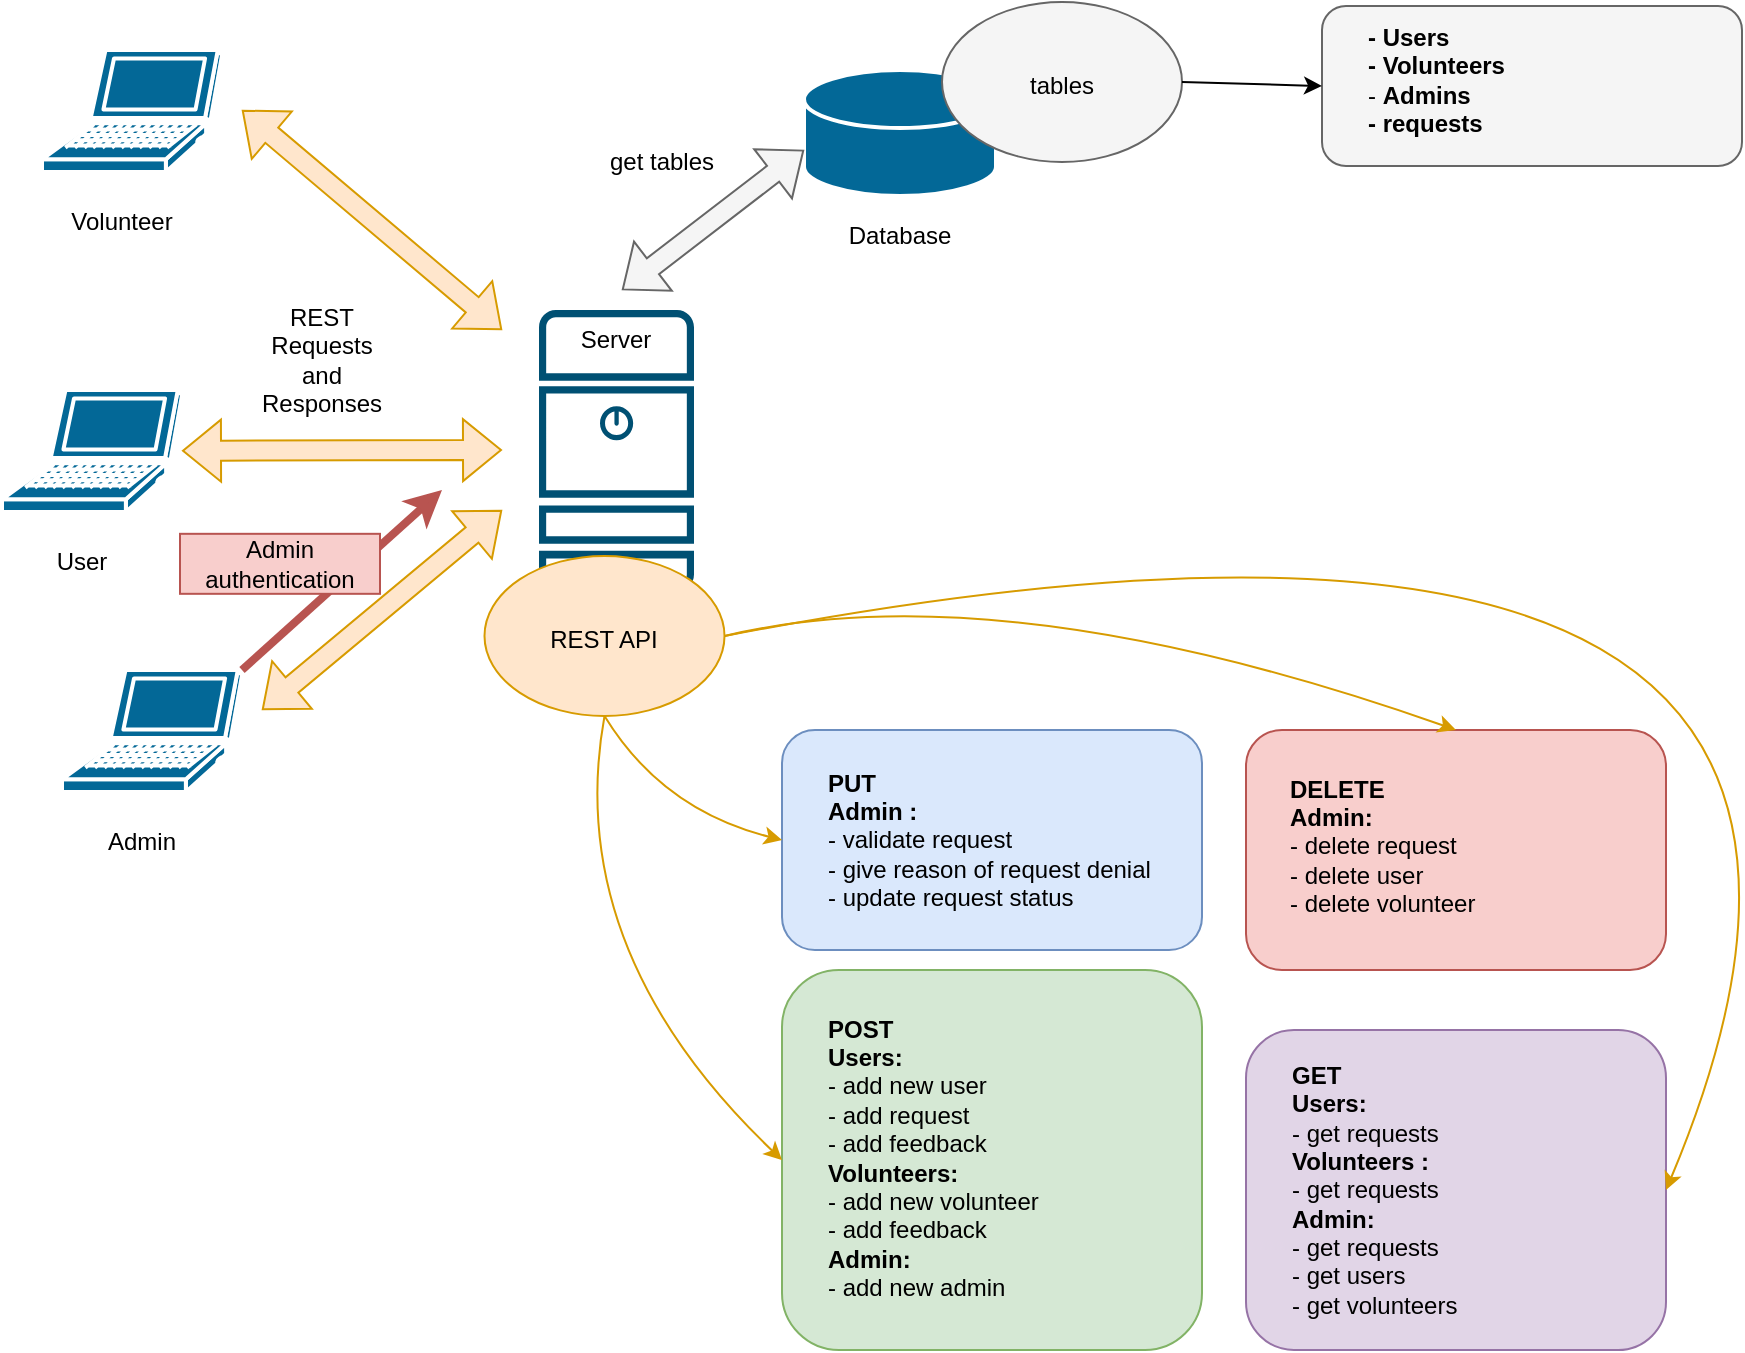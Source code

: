 <mxfile version="22.0.3" type="device">
  <diagram name="Página-1" id="gXFmd8Pl4dVpZkX6u5_r">
    <mxGraphModel dx="1323" dy="865" grid="1" gridSize="10" guides="1" tooltips="1" connect="1" arrows="1" fold="1" page="1" pageScale="1" pageWidth="827" pageHeight="1169" math="0" shadow="0">
      <root>
        <mxCell id="0" />
        <mxCell id="1" parent="0" />
        <mxCell id="BgC6ItMGSIDItKIl8nBi-3" value="" style="sketch=0;points=[[0.015,0.015,0],[0.985,0.015,0],[0.985,0.985,0],[0.015,0.985,0],[0.25,0,0],[0.5,0,0],[0.75,0,0],[1,0.25,0],[1,0.5,0],[1,0.75,0],[0.75,1,0],[0.5,1,0],[0.25,1,0],[0,0.75,0],[0,0.5,0],[0,0.25,0]];verticalLabelPosition=bottom;html=1;verticalAlign=top;aspect=fixed;align=center;pointerEvents=1;shape=mxgraph.cisco19.server;fillColor=#005073;strokeColor=none;" parent="1" vertex="1">
          <mxGeometry x="368.5" y="170" width="77.5" height="140.91" as="geometry" />
        </mxCell>
        <mxCell id="BgC6ItMGSIDItKIl8nBi-12" value="" style="ellipse;whiteSpace=wrap;html=1;fillColor=#ffe6cc;strokeColor=#d79b00;" parent="1" vertex="1">
          <mxGeometry x="341.25" y="293" width="120" height="80" as="geometry" />
        </mxCell>
        <mxCell id="BgC6ItMGSIDItKIl8nBi-2" value="" style="shape=mxgraph.cisco.computers_and_peripherals.laptop;sketch=0;html=1;pointerEvents=1;dashed=0;fillColor=#036897;strokeColor=#ffffff;strokeWidth=2;verticalLabelPosition=bottom;verticalAlign=top;align=center;outlineConnect=0;" parent="1" vertex="1">
          <mxGeometry x="100" y="210" width="90" height="61" as="geometry" />
        </mxCell>
        <mxCell id="BgC6ItMGSIDItKIl8nBi-5" value="User" style="text;html=1;strokeColor=none;fillColor=none;align=center;verticalAlign=middle;whiteSpace=wrap;rounded=0;" parent="1" vertex="1">
          <mxGeometry x="110" y="280.91" width="60" height="30" as="geometry" />
        </mxCell>
        <mxCell id="BgC6ItMGSIDItKIl8nBi-6" value="REST API" style="text;html=1;strokeColor=none;fillColor=none;align=center;verticalAlign=middle;whiteSpace=wrap;rounded=0;" parent="1" vertex="1">
          <mxGeometry x="371.25" y="320" width="60" height="30" as="geometry" />
        </mxCell>
        <mxCell id="BgC6ItMGSIDItKIl8nBi-7" value="" style="shape=mxgraph.cisco.computers_and_peripherals.laptop;sketch=0;html=1;pointerEvents=1;dashed=0;fillColor=#036897;strokeColor=#ffffff;strokeWidth=2;verticalLabelPosition=bottom;verticalAlign=top;align=center;outlineConnect=0;" parent="1" vertex="1">
          <mxGeometry x="120" y="40" width="90" height="61" as="geometry" />
        </mxCell>
        <mxCell id="BgC6ItMGSIDItKIl8nBi-8" value="Volunteer" style="text;html=1;strokeColor=none;fillColor=none;align=center;verticalAlign=middle;whiteSpace=wrap;rounded=0;" parent="1" vertex="1">
          <mxGeometry x="130" y="110.91" width="60" height="30" as="geometry" />
        </mxCell>
        <mxCell id="BgC6ItMGSIDItKIl8nBi-9" value="" style="shape=mxgraph.cisco.computers_and_peripherals.laptop;sketch=0;html=1;pointerEvents=1;dashed=0;fillColor=#036897;strokeColor=#ffffff;strokeWidth=2;verticalLabelPosition=bottom;verticalAlign=top;align=center;outlineConnect=0;" parent="1" vertex="1">
          <mxGeometry x="130" y="350" width="90" height="61" as="geometry" />
        </mxCell>
        <mxCell id="BgC6ItMGSIDItKIl8nBi-10" value="Admin" style="text;html=1;strokeColor=none;fillColor=none;align=center;verticalAlign=middle;whiteSpace=wrap;rounded=0;" parent="1" vertex="1">
          <mxGeometry x="140" y="420.91" width="60" height="30" as="geometry" />
        </mxCell>
        <mxCell id="BgC6ItMGSIDItKIl8nBi-17" value="" style="rounded=1;whiteSpace=wrap;html=1;fillColor=#dae8fc;strokeColor=#6c8ebf;" parent="1" vertex="1">
          <mxGeometry x="490" y="380" width="210" height="110" as="geometry" />
        </mxCell>
        <mxCell id="BgC6ItMGSIDItKIl8nBi-18" value="&lt;b&gt;PUT&lt;/b&gt;&amp;nbsp;&lt;br&gt;&lt;b&gt;Admin :&amp;nbsp;&lt;/b&gt;&amp;nbsp;&lt;br style=&quot;border-color: var(--border-color);&quot;&gt;- validate request&lt;br&gt;- give reason of request denial&amp;nbsp;&lt;br&gt;- update request status" style="text;html=1;strokeColor=none;fillColor=none;align=left;verticalAlign=middle;whiteSpace=wrap;rounded=0;" parent="1" vertex="1">
          <mxGeometry x="511" y="390.91" width="170" height="89.09" as="geometry" />
        </mxCell>
        <mxCell id="BgC6ItMGSIDItKIl8nBi-26" value="" style="shape=flexArrow;endArrow=classic;startArrow=classic;html=1;rounded=0;fillColor=#ffe6cc;strokeColor=#d79b00;" parent="1" source="BgC6ItMGSIDItKIl8nBi-2" edge="1">
          <mxGeometry width="100" height="100" relative="1" as="geometry">
            <mxPoint x="202" y="300" as="sourcePoint" />
            <mxPoint x="350" y="240" as="targetPoint" />
          </mxGeometry>
        </mxCell>
        <mxCell id="BgC6ItMGSIDItKIl8nBi-27" value="" style="shape=flexArrow;endArrow=classic;startArrow=classic;html=1;rounded=0;fillColor=#ffe6cc;strokeColor=#d79b00;" parent="1" edge="1">
          <mxGeometry width="100" height="100" relative="1" as="geometry">
            <mxPoint x="230" y="370" as="sourcePoint" />
            <mxPoint x="350" y="270" as="targetPoint" />
          </mxGeometry>
        </mxCell>
        <mxCell id="BgC6ItMGSIDItKIl8nBi-28" value="" style="shape=flexArrow;endArrow=classic;startArrow=classic;html=1;rounded=0;fillColor=#ffe6cc;strokeColor=#d79b00;" parent="1" edge="1">
          <mxGeometry width="100" height="100" relative="1" as="geometry">
            <mxPoint x="220" y="70" as="sourcePoint" />
            <mxPoint x="350" y="180" as="targetPoint" />
          </mxGeometry>
        </mxCell>
        <mxCell id="BgC6ItMGSIDItKIl8nBi-36" value="Database" style="text;html=1;strokeColor=none;fillColor=none;align=center;verticalAlign=middle;whiteSpace=wrap;rounded=0;" parent="1" vertex="1">
          <mxGeometry x="519" y="118" width="60" height="30" as="geometry" />
        </mxCell>
        <mxCell id="BgC6ItMGSIDItKIl8nBi-37" value="" style="shape=mxgraph.cisco.storage.relational_database;html=1;pointerEvents=1;dashed=0;fillColor=#036897;strokeColor=#ffffff;strokeWidth=2;verticalLabelPosition=bottom;verticalAlign=top;align=center;outlineConnect=0;" parent="1" vertex="1">
          <mxGeometry x="501" y="50" width="96" height="63" as="geometry" />
        </mxCell>
        <mxCell id="BgC6ItMGSIDItKIl8nBi-38" value="Server" style="text;html=1;strokeColor=none;fillColor=none;align=center;verticalAlign=middle;whiteSpace=wrap;rounded=0;" parent="1" vertex="1">
          <mxGeometry x="377.25" y="170" width="60" height="30" as="geometry" />
        </mxCell>
        <mxCell id="BgC6ItMGSIDItKIl8nBi-39" value="" style="shape=flexArrow;endArrow=classic;startArrow=classic;html=1;rounded=0;entryX=0;entryY=0.5;entryDx=0;entryDy=0;entryPerimeter=0;fillColor=#f5f5f5;strokeColor=#666666;" parent="1" edge="1">
          <mxGeometry width="100" height="100" relative="1" as="geometry">
            <mxPoint x="410" y="160" as="sourcePoint" />
            <mxPoint x="501" y="90" as="targetPoint" />
          </mxGeometry>
        </mxCell>
        <mxCell id="BgC6ItMGSIDItKIl8nBi-40" value="get tables" style="text;html=1;strokeColor=none;fillColor=none;align=center;verticalAlign=middle;whiteSpace=wrap;rounded=0;" parent="1" vertex="1">
          <mxGeometry x="400" y="80.91" width="60" height="30" as="geometry" />
        </mxCell>
        <mxCell id="BgC6ItMGSIDItKIl8nBi-41" value="" style="ellipse;whiteSpace=wrap;html=1;fillColor=#f5f5f5;strokeColor=#666666;fontColor=#333333;" parent="1" vertex="1">
          <mxGeometry x="570" y="16" width="120" height="80" as="geometry" />
        </mxCell>
        <mxCell id="BgC6ItMGSIDItKIl8nBi-42" value="tables" style="text;html=1;align=center;verticalAlign=middle;whiteSpace=wrap;rounded=0;" parent="1" vertex="1">
          <mxGeometry x="600" y="43" width="60" height="30" as="geometry" />
        </mxCell>
        <mxCell id="BgC6ItMGSIDItKIl8nBi-44" value="" style="rounded=1;whiteSpace=wrap;html=1;fillColor=#f5f5f5;strokeColor=#666666;fontColor=#333333;" parent="1" vertex="1">
          <mxGeometry x="760" y="18" width="210" height="80" as="geometry" />
        </mxCell>
        <mxCell id="BgC6ItMGSIDItKIl8nBi-45" value="&lt;b&gt;- Users&lt;br&gt;&lt;/b&gt;&lt;b&gt;- Volunteers&lt;/b&gt;&lt;br&gt;-&amp;nbsp;&lt;b&gt;Admins&amp;nbsp;&lt;br&gt;- requests&lt;br&gt;&lt;/b&gt;" style="text;html=1;align=left;verticalAlign=middle;whiteSpace=wrap;rounded=0;" parent="1" vertex="1">
          <mxGeometry x="781" y="21.91" width="170" height="66.09" as="geometry" />
        </mxCell>
        <mxCell id="BgC6ItMGSIDItKIl8nBi-46" value="" style="endArrow=classic;html=1;rounded=0;exitX=1;exitY=0.5;exitDx=0;exitDy=0;entryX=0;entryY=0.5;entryDx=0;entryDy=0;" parent="1" source="BgC6ItMGSIDItKIl8nBi-41" target="BgC6ItMGSIDItKIl8nBi-44" edge="1">
          <mxGeometry width="50" height="50" relative="1" as="geometry">
            <mxPoint x="820" y="150" as="sourcePoint" />
            <mxPoint x="870" y="100" as="targetPoint" />
          </mxGeometry>
        </mxCell>
        <mxCell id="OEpU-deIh2kAZYTxQja9-1" value="REST Requests and Responses" style="text;html=1;strokeColor=none;fillColor=none;align=center;verticalAlign=middle;whiteSpace=wrap;rounded=0;" vertex="1" parent="1">
          <mxGeometry x="230" y="180" width="60" height="30" as="geometry" />
        </mxCell>
        <mxCell id="OEpU-deIh2kAZYTxQja9-2" value="" style="endArrow=classic;html=1;rounded=0;fillColor=#f8cecc;strokeColor=#b85450;strokeWidth=4;" edge="1" parent="1">
          <mxGeometry width="50" height="50" relative="1" as="geometry">
            <mxPoint x="220" y="350" as="sourcePoint" />
            <mxPoint x="320" y="260" as="targetPoint" />
          </mxGeometry>
        </mxCell>
        <mxCell id="OEpU-deIh2kAZYTxQja9-4" value="Admin authentication" style="text;html=1;strokeColor=#b85450;fillColor=#f8cecc;align=center;verticalAlign=middle;whiteSpace=wrap;rounded=0;" vertex="1" parent="1">
          <mxGeometry x="189" y="281.91" width="100" height="30" as="geometry" />
        </mxCell>
        <mxCell id="OEpU-deIh2kAZYTxQja9-5" value="" style="rounded=1;whiteSpace=wrap;html=1;fillColor=#d5e8d4;strokeColor=#82b366;" vertex="1" parent="1">
          <mxGeometry x="490" y="500" width="210" height="190" as="geometry" />
        </mxCell>
        <mxCell id="OEpU-deIh2kAZYTxQja9-6" value="&lt;b&gt;POST&lt;/b&gt;&lt;br&gt;&lt;b&gt;Users:&lt;/b&gt;&lt;br&gt;-&amp;nbsp;add new user&lt;br&gt;- add request&lt;br&gt;- add feedback&amp;nbsp;&lt;br style=&quot;border-color: var(--border-color);&quot;&gt;&lt;b&gt;Volunteers:&amp;nbsp;&lt;/b&gt;&lt;br&gt;- add new volunteer&amp;nbsp;&lt;br&gt;- add feedback&amp;nbsp;&lt;br&gt;&lt;b&gt;Admin:&amp;nbsp;&lt;br&gt;&lt;/b&gt;- add new admin&amp;nbsp;&lt;br style=&quot;border-color: var(--border-color);&quot;&gt;" style="text;html=1;strokeColor=none;fillColor=none;align=left;verticalAlign=middle;whiteSpace=wrap;rounded=0;" vertex="1" parent="1">
          <mxGeometry x="511" y="514.91" width="170" height="159.09" as="geometry" />
        </mxCell>
        <mxCell id="OEpU-deIh2kAZYTxQja9-7" value="" style="rounded=1;whiteSpace=wrap;html=1;fillColor=#f8cecc;strokeColor=#b85450;" vertex="1" parent="1">
          <mxGeometry x="722" y="380" width="210" height="120" as="geometry" />
        </mxCell>
        <mxCell id="OEpU-deIh2kAZYTxQja9-8" value="&lt;b&gt;DELETE&lt;/b&gt;&lt;br&gt;&lt;b&gt;Admin:&lt;/b&gt;&lt;br&gt;- delete request&lt;br&gt;- delete user&lt;br&gt;- delete volunteer" style="text;html=1;strokeColor=none;fillColor=none;align=left;verticalAlign=middle;whiteSpace=wrap;rounded=0;" vertex="1" parent="1">
          <mxGeometry x="742" y="393" width="170" height="89.09" as="geometry" />
        </mxCell>
        <mxCell id="OEpU-deIh2kAZYTxQja9-9" value="" style="rounded=1;whiteSpace=wrap;html=1;fillColor=#e1d5e7;strokeColor=#9673a6;" vertex="1" parent="1">
          <mxGeometry x="722" y="530" width="210" height="160" as="geometry" />
        </mxCell>
        <mxCell id="OEpU-deIh2kAZYTxQja9-10" value="&lt;b&gt;GET&lt;br&gt;Users:&amp;nbsp;&lt;/b&gt;&lt;br&gt;- get requests&amp;nbsp;&lt;br&gt;&lt;b&gt;Volunteers :&amp;nbsp;&lt;/b&gt;&lt;br&gt;- get requests&amp;nbsp;&lt;br style=&quot;border-color: var(--border-color);&quot;&gt;&lt;b&gt;Admin:&amp;nbsp;&lt;br&gt;&lt;/b&gt;- get requests&amp;nbsp;&lt;br&gt;- get users&lt;br&gt;- get volunteers" style="text;html=1;align=left;verticalAlign=middle;whiteSpace=wrap;rounded=0;" vertex="1" parent="1">
          <mxGeometry x="743" y="550.91" width="170" height="119.09" as="geometry" />
        </mxCell>
        <mxCell id="OEpU-deIh2kAZYTxQja9-11" value="" style="endArrow=classic;html=1;exitX=0.5;exitY=1;exitDx=0;exitDy=0;entryX=0;entryY=0.5;entryDx=0;entryDy=0;curved=1;fillColor=#ffe6cc;strokeColor=#d79b00;" edge="1" parent="1" source="BgC6ItMGSIDItKIl8nBi-12" target="BgC6ItMGSIDItKIl8nBi-17">
          <mxGeometry width="50" height="50" relative="1" as="geometry">
            <mxPoint x="580" y="560" as="sourcePoint" />
            <mxPoint x="630" y="510" as="targetPoint" />
            <Array as="points">
              <mxPoint x="430" y="420" />
            </Array>
          </mxGeometry>
        </mxCell>
        <mxCell id="OEpU-deIh2kAZYTxQja9-13" value="" style="endArrow=classic;html=1;exitX=0.5;exitY=1;exitDx=0;exitDy=0;entryX=0;entryY=0.5;entryDx=0;entryDy=0;curved=1;fillColor=#ffe6cc;strokeColor=#d79b00;" edge="1" parent="1" source="BgC6ItMGSIDItKIl8nBi-12" target="OEpU-deIh2kAZYTxQja9-5">
          <mxGeometry width="50" height="50" relative="1" as="geometry">
            <mxPoint x="411" y="383" as="sourcePoint" />
            <mxPoint x="500" y="445" as="targetPoint" />
            <Array as="points">
              <mxPoint x="380" y="490" />
            </Array>
          </mxGeometry>
        </mxCell>
        <mxCell id="OEpU-deIh2kAZYTxQja9-14" value="" style="endArrow=classic;html=1;exitX=1;exitY=0.5;exitDx=0;exitDy=0;entryX=0.5;entryY=0;entryDx=0;entryDy=0;curved=1;fillColor=#ffe6cc;strokeColor=#d79b00;" edge="1" parent="1" source="BgC6ItMGSIDItKIl8nBi-12" target="OEpU-deIh2kAZYTxQja9-7">
          <mxGeometry width="50" height="50" relative="1" as="geometry">
            <mxPoint x="421" y="393" as="sourcePoint" />
            <mxPoint x="510" y="455" as="targetPoint" />
            <Array as="points">
              <mxPoint x="600" y="300" />
            </Array>
          </mxGeometry>
        </mxCell>
        <mxCell id="OEpU-deIh2kAZYTxQja9-15" value="" style="endArrow=classic;html=1;exitX=1;exitY=0.5;exitDx=0;exitDy=0;entryX=1;entryY=0.5;entryDx=0;entryDy=0;curved=1;fillColor=#ffe6cc;strokeColor=#d79b00;" edge="1" parent="1" source="BgC6ItMGSIDItKIl8nBi-12" target="OEpU-deIh2kAZYTxQja9-9">
          <mxGeometry width="50" height="50" relative="1" as="geometry">
            <mxPoint x="471" y="343" as="sourcePoint" />
            <mxPoint x="837" y="390" as="targetPoint" />
            <Array as="points">
              <mxPoint x="1100" y="210" />
            </Array>
          </mxGeometry>
        </mxCell>
      </root>
    </mxGraphModel>
  </diagram>
</mxfile>
